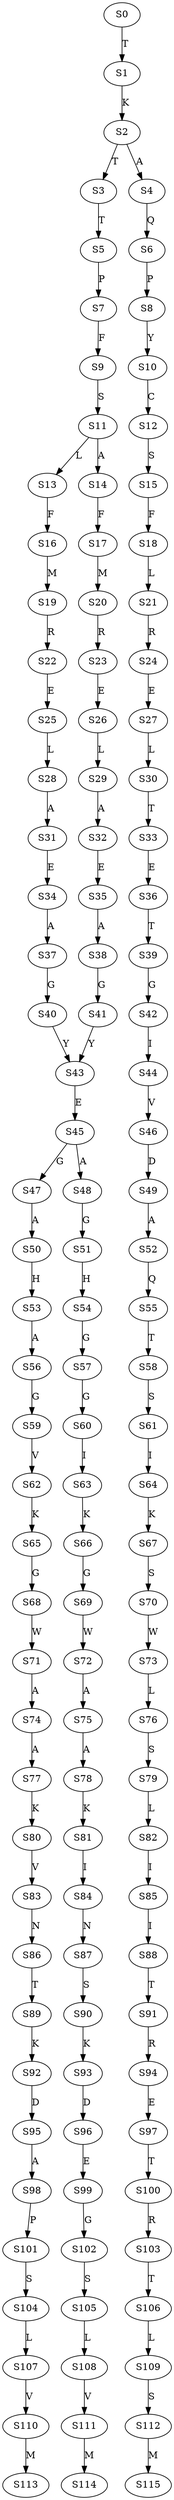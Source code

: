 strict digraph  {
	S0 -> S1 [ label = T ];
	S1 -> S2 [ label = K ];
	S2 -> S3 [ label = T ];
	S2 -> S4 [ label = A ];
	S3 -> S5 [ label = T ];
	S4 -> S6 [ label = Q ];
	S5 -> S7 [ label = P ];
	S6 -> S8 [ label = P ];
	S7 -> S9 [ label = F ];
	S8 -> S10 [ label = Y ];
	S9 -> S11 [ label = S ];
	S10 -> S12 [ label = C ];
	S11 -> S13 [ label = L ];
	S11 -> S14 [ label = A ];
	S12 -> S15 [ label = S ];
	S13 -> S16 [ label = F ];
	S14 -> S17 [ label = F ];
	S15 -> S18 [ label = F ];
	S16 -> S19 [ label = M ];
	S17 -> S20 [ label = M ];
	S18 -> S21 [ label = L ];
	S19 -> S22 [ label = R ];
	S20 -> S23 [ label = R ];
	S21 -> S24 [ label = R ];
	S22 -> S25 [ label = E ];
	S23 -> S26 [ label = E ];
	S24 -> S27 [ label = E ];
	S25 -> S28 [ label = L ];
	S26 -> S29 [ label = L ];
	S27 -> S30 [ label = L ];
	S28 -> S31 [ label = A ];
	S29 -> S32 [ label = A ];
	S30 -> S33 [ label = T ];
	S31 -> S34 [ label = E ];
	S32 -> S35 [ label = E ];
	S33 -> S36 [ label = E ];
	S34 -> S37 [ label = A ];
	S35 -> S38 [ label = A ];
	S36 -> S39 [ label = T ];
	S37 -> S40 [ label = G ];
	S38 -> S41 [ label = G ];
	S39 -> S42 [ label = G ];
	S40 -> S43 [ label = Y ];
	S41 -> S43 [ label = Y ];
	S42 -> S44 [ label = I ];
	S43 -> S45 [ label = E ];
	S44 -> S46 [ label = V ];
	S45 -> S47 [ label = G ];
	S45 -> S48 [ label = A ];
	S46 -> S49 [ label = D ];
	S47 -> S50 [ label = A ];
	S48 -> S51 [ label = G ];
	S49 -> S52 [ label = A ];
	S50 -> S53 [ label = H ];
	S51 -> S54 [ label = H ];
	S52 -> S55 [ label = Q ];
	S53 -> S56 [ label = A ];
	S54 -> S57 [ label = G ];
	S55 -> S58 [ label = T ];
	S56 -> S59 [ label = G ];
	S57 -> S60 [ label = G ];
	S58 -> S61 [ label = S ];
	S59 -> S62 [ label = V ];
	S60 -> S63 [ label = I ];
	S61 -> S64 [ label = I ];
	S62 -> S65 [ label = K ];
	S63 -> S66 [ label = K ];
	S64 -> S67 [ label = K ];
	S65 -> S68 [ label = G ];
	S66 -> S69 [ label = G ];
	S67 -> S70 [ label = S ];
	S68 -> S71 [ label = W ];
	S69 -> S72 [ label = W ];
	S70 -> S73 [ label = W ];
	S71 -> S74 [ label = A ];
	S72 -> S75 [ label = A ];
	S73 -> S76 [ label = L ];
	S74 -> S77 [ label = A ];
	S75 -> S78 [ label = A ];
	S76 -> S79 [ label = S ];
	S77 -> S80 [ label = K ];
	S78 -> S81 [ label = K ];
	S79 -> S82 [ label = L ];
	S80 -> S83 [ label = V ];
	S81 -> S84 [ label = I ];
	S82 -> S85 [ label = I ];
	S83 -> S86 [ label = N ];
	S84 -> S87 [ label = N ];
	S85 -> S88 [ label = I ];
	S86 -> S89 [ label = T ];
	S87 -> S90 [ label = S ];
	S88 -> S91 [ label = T ];
	S89 -> S92 [ label = K ];
	S90 -> S93 [ label = K ];
	S91 -> S94 [ label = R ];
	S92 -> S95 [ label = D ];
	S93 -> S96 [ label = D ];
	S94 -> S97 [ label = E ];
	S95 -> S98 [ label = A ];
	S96 -> S99 [ label = E ];
	S97 -> S100 [ label = T ];
	S98 -> S101 [ label = P ];
	S99 -> S102 [ label = G ];
	S100 -> S103 [ label = R ];
	S101 -> S104 [ label = S ];
	S102 -> S105 [ label = S ];
	S103 -> S106 [ label = T ];
	S104 -> S107 [ label = L ];
	S105 -> S108 [ label = L ];
	S106 -> S109 [ label = L ];
	S107 -> S110 [ label = V ];
	S108 -> S111 [ label = V ];
	S109 -> S112 [ label = S ];
	S110 -> S113 [ label = M ];
	S111 -> S114 [ label = M ];
	S112 -> S115 [ label = M ];
}
